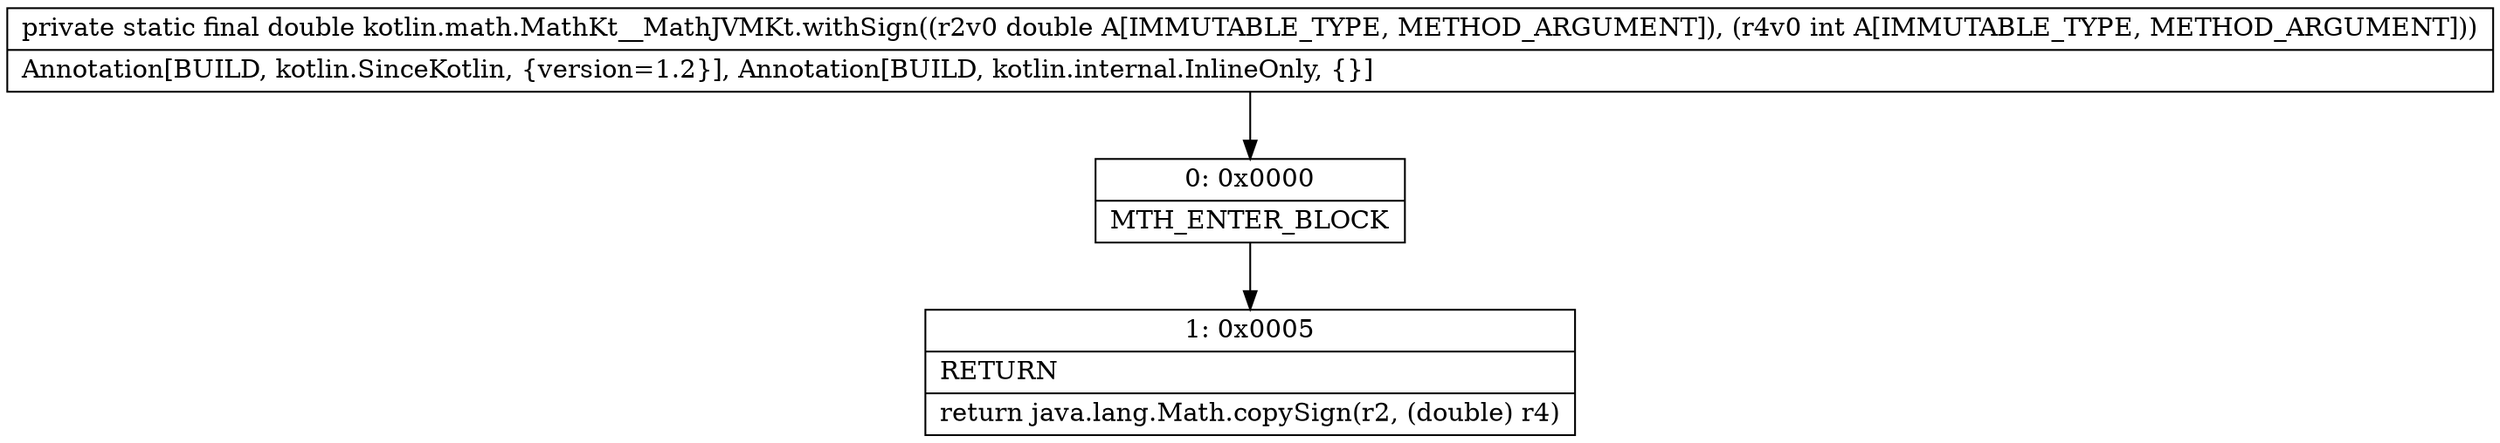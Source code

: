 digraph "CFG forkotlin.math.MathKt__MathJVMKt.withSign(DI)D" {
Node_0 [shape=record,label="{0\:\ 0x0000|MTH_ENTER_BLOCK\l}"];
Node_1 [shape=record,label="{1\:\ 0x0005|RETURN\l|return java.lang.Math.copySign(r2, (double) r4)\l}"];
MethodNode[shape=record,label="{private static final double kotlin.math.MathKt__MathJVMKt.withSign((r2v0 double A[IMMUTABLE_TYPE, METHOD_ARGUMENT]), (r4v0 int A[IMMUTABLE_TYPE, METHOD_ARGUMENT]))  | Annotation[BUILD, kotlin.SinceKotlin, \{version=1.2\}], Annotation[BUILD, kotlin.internal.InlineOnly, \{\}]\l}"];
MethodNode -> Node_0;
Node_0 -> Node_1;
}

